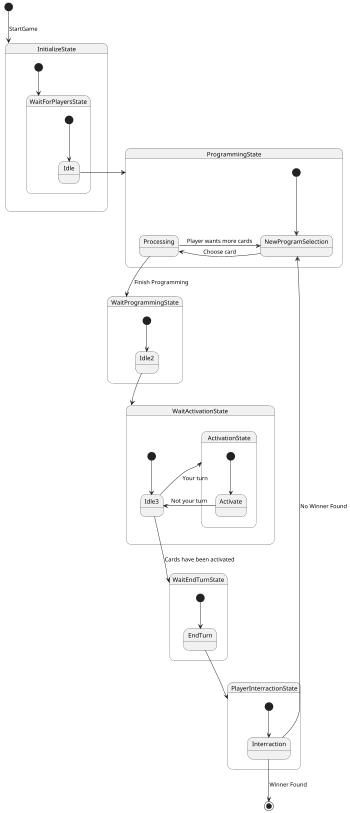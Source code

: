 @startuml
'https://plantuml.com/state-diagram

scale 350 width
[*] --> InitializeState : StartGame

state InitializeState {
  [*] --> WaitForPlayersState
state WaitForPlayersState{
[*]--> Idle
}
}
Idle --r> ProgrammingState


state ProgrammingState {
  [*] --> NewProgramSelection
  NewProgramSelection --L> Processing : Choose card
  Processing --L> NewProgramSelection: Player wants more cards


}
Processing --> WaitProgrammingState: Finish Programming

state WaitProgrammingState{
[*] --> Idle2
}
Idle2 --> WaitActivationState

state WaitActivationState{
[*] --> Idle3
Idle3 --d> ActivationState:Your turn
}

state ActivationState{
[*] --> Activate

}
Activate --r> Idle3:Not your turn

Idle3 --> WaitEndTurnState:Cards have been activated

state WaitEndTurnState{
[*] --> EndTurn
}

EndTurn --> PlayerInterractionState

state PlayerInterractionState{
[*] --> Interraction
}
Interraction --u> NewProgramSelection:No Winner Found
Interraction --> [*]: Winner Found



@enduml